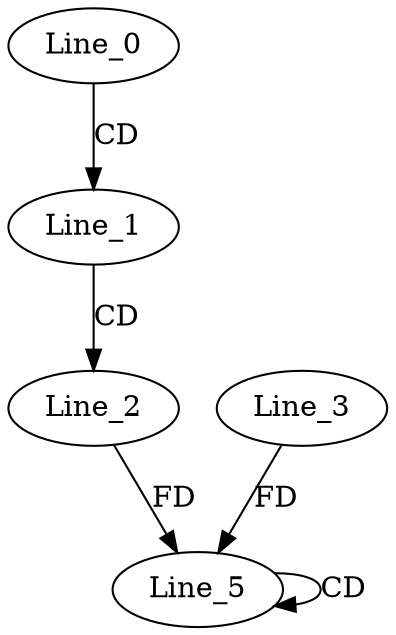 digraph G {
  Line_0;
  Line_1;
  Line_2;
  Line_5;
  Line_5;
  Line_3;
  Line_0 -> Line_1 [ label="CD" ];
  Line_1 -> Line_2 [ label="CD" ];
  Line_5 -> Line_5 [ label="CD" ];
  Line_3 -> Line_5 [ label="FD" ];
  Line_2 -> Line_5 [ label="FD" ];
}
